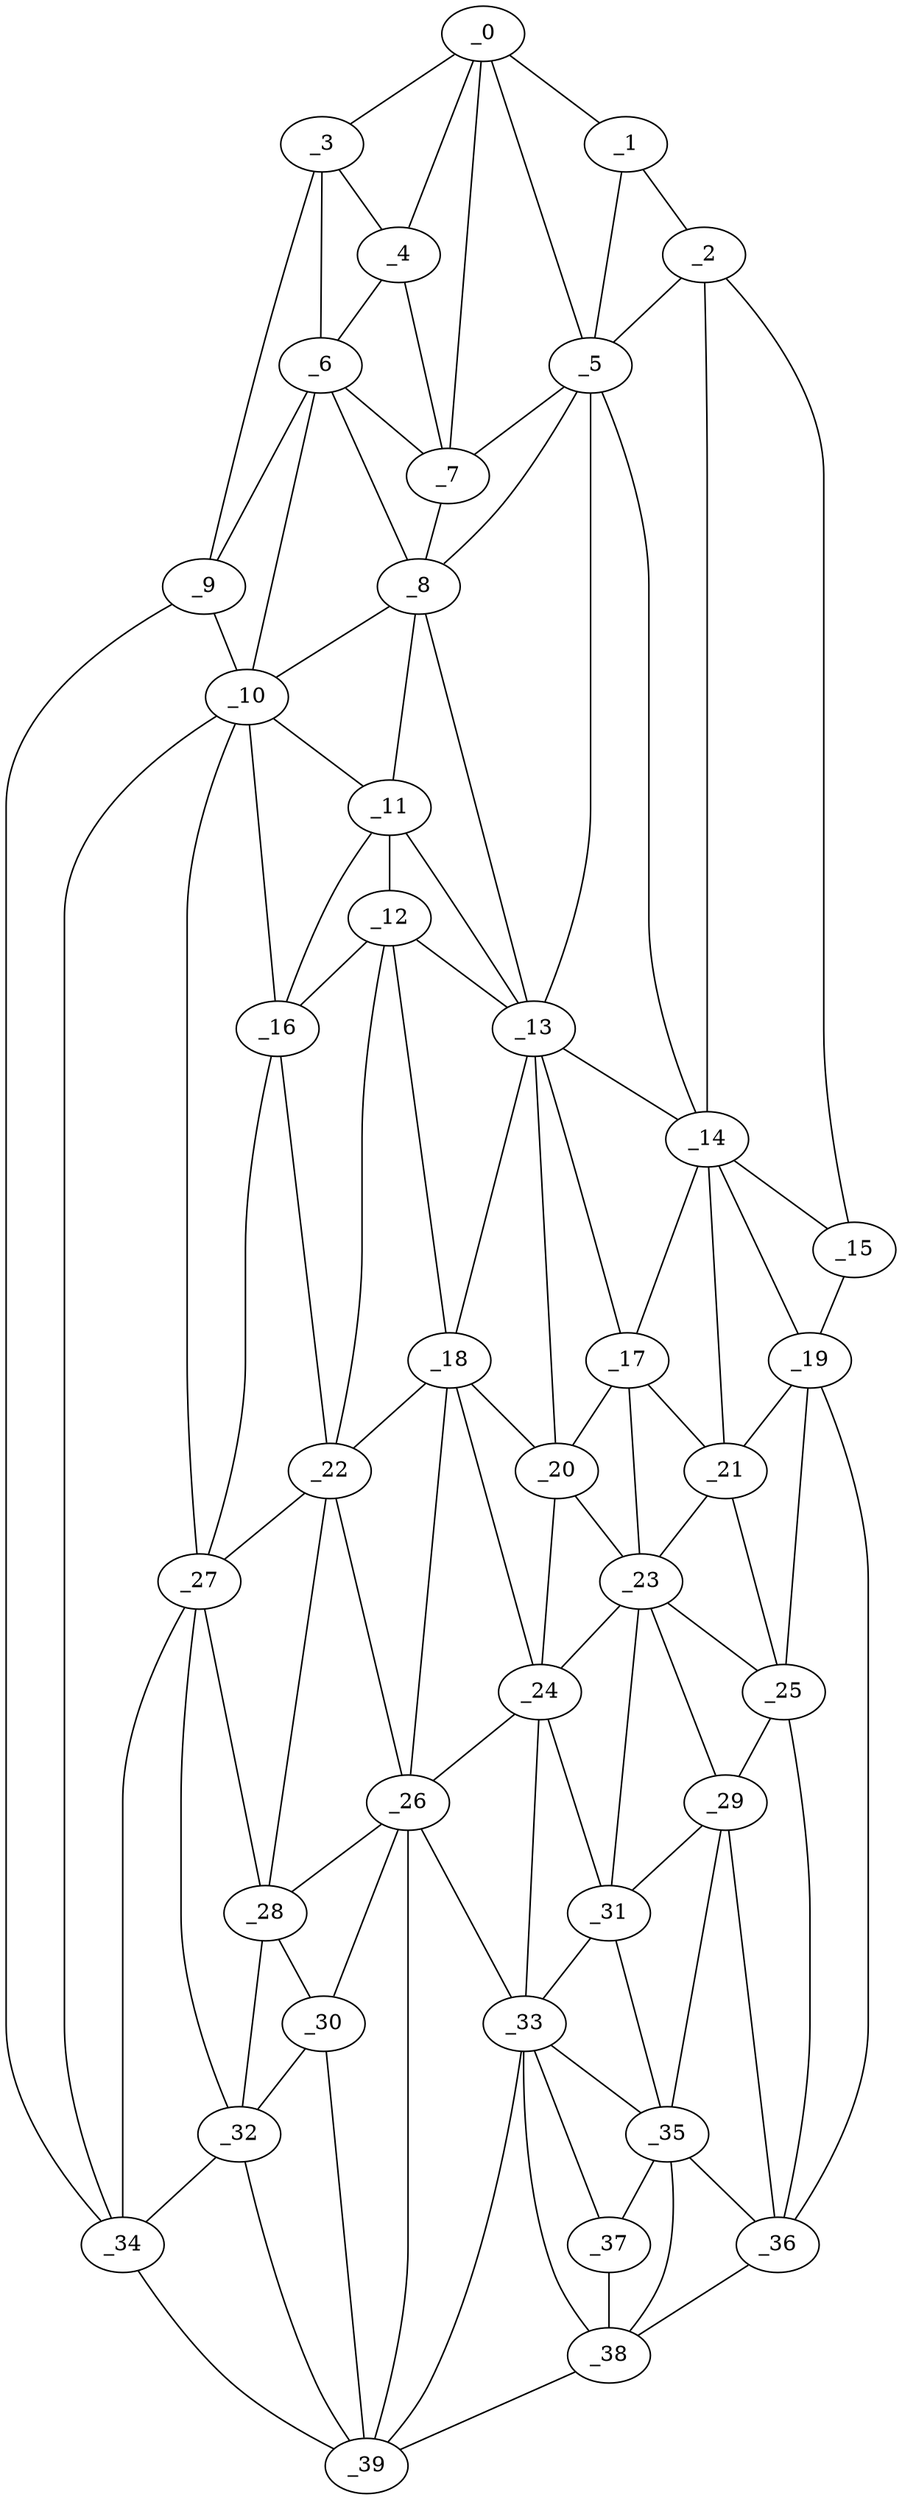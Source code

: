 graph "obj58__60.gxl" {
	_0	 [x=19,
		y=60];
	_1	 [x=20,
		y=86];
	_0 -- _1	 [valence=1];
	_3	 [x=27,
		y=15];
	_0 -- _3	 [valence=1];
	_4	 [x=29,
		y=43];
	_0 -- _4	 [valence=1];
	_5	 [x=30,
		y=72];
	_0 -- _5	 [valence=1];
	_7	 [x=41,
		y=47];
	_0 -- _7	 [valence=2];
	_2	 [x=25,
		y=95];
	_1 -- _2	 [valence=1];
	_1 -- _5	 [valence=2];
	_2 -- _5	 [valence=2];
	_14	 [x=68,
		y=98];
	_2 -- _14	 [valence=2];
	_15	 [x=68,
		y=105];
	_2 -- _15	 [valence=1];
	_3 -- _4	 [valence=2];
	_6	 [x=36,
		y=27];
	_3 -- _6	 [valence=1];
	_9	 [x=48,
		y=8];
	_3 -- _9	 [valence=1];
	_4 -- _6	 [valence=2];
	_4 -- _7	 [valence=1];
	_5 -- _7	 [valence=1];
	_8	 [x=45,
		y=46];
	_5 -- _8	 [valence=2];
	_13	 [x=66,
		y=71];
	_5 -- _13	 [valence=2];
	_5 -- _14	 [valence=1];
	_6 -- _7	 [valence=1];
	_6 -- _8	 [valence=2];
	_6 -- _9	 [valence=2];
	_10	 [x=58,
		y=16];
	_6 -- _10	 [valence=2];
	_7 -- _8	 [valence=2];
	_8 -- _10	 [valence=2];
	_11	 [x=60,
		y=48];
	_8 -- _11	 [valence=1];
	_8 -- _13	 [valence=1];
	_9 -- _10	 [valence=2];
	_34	 [x=102,
		y=14];
	_9 -- _34	 [valence=1];
	_10 -- _11	 [valence=2];
	_16	 [x=70,
		y=39];
	_10 -- _16	 [valence=2];
	_27	 [x=93,
		y=28];
	_10 -- _27	 [valence=2];
	_10 -- _34	 [valence=1];
	_12	 [x=65,
		y=48];
	_11 -- _12	 [valence=2];
	_11 -- _13	 [valence=1];
	_11 -- _16	 [valence=1];
	_12 -- _13	 [valence=1];
	_12 -- _16	 [valence=2];
	_18	 [x=76,
		y=66];
	_12 -- _18	 [valence=2];
	_22	 [x=81,
		y=47];
	_12 -- _22	 [valence=2];
	_13 -- _14	 [valence=2];
	_17	 [x=73,
		y=85];
	_13 -- _17	 [valence=2];
	_13 -- _18	 [valence=2];
	_20	 [x=78,
		y=74];
	_13 -- _20	 [valence=1];
	_14 -- _15	 [valence=2];
	_14 -- _17	 [valence=1];
	_19	 [x=77,
		y=107];
	_14 -- _19	 [valence=2];
	_21	 [x=79,
		y=94];
	_14 -- _21	 [valence=1];
	_15 -- _19	 [valence=1];
	_16 -- _22	 [valence=2];
	_16 -- _27	 [valence=2];
	_17 -- _20	 [valence=2];
	_17 -- _21	 [valence=2];
	_23	 [x=83,
		y=91];
	_17 -- _23	 [valence=2];
	_18 -- _20	 [valence=2];
	_18 -- _22	 [valence=1];
	_24	 [x=88,
		y=72];
	_18 -- _24	 [valence=1];
	_26	 [x=92,
		y=52];
	_18 -- _26	 [valence=2];
	_19 -- _21	 [valence=2];
	_25	 [x=88,
		y=102];
	_19 -- _25	 [valence=1];
	_36	 [x=107,
		y=97];
	_19 -- _36	 [valence=1];
	_20 -- _23	 [valence=2];
	_20 -- _24	 [valence=2];
	_21 -- _23	 [valence=2];
	_21 -- _25	 [valence=2];
	_22 -- _26	 [valence=2];
	_22 -- _27	 [valence=1];
	_28	 [x=93,
		y=43];
	_22 -- _28	 [valence=2];
	_23 -- _24	 [valence=2];
	_23 -- _25	 [valence=2];
	_29	 [x=95,
		y=88];
	_23 -- _29	 [valence=1];
	_31	 [x=96,
		y=78];
	_23 -- _31	 [valence=2];
	_24 -- _26	 [valence=2];
	_24 -- _31	 [valence=2];
	_33	 [x=101,
		y=69];
	_24 -- _33	 [valence=1];
	_25 -- _29	 [valence=2];
	_25 -- _36	 [valence=2];
	_26 -- _28	 [valence=1];
	_30	 [x=96,
		y=44];
	_26 -- _30	 [valence=1];
	_26 -- _33	 [valence=2];
	_39	 [x=117,
		y=53];
	_26 -- _39	 [valence=1];
	_27 -- _28	 [valence=2];
	_32	 [x=101,
		y=38];
	_27 -- _32	 [valence=1];
	_27 -- _34	 [valence=2];
	_28 -- _30	 [valence=2];
	_28 -- _32	 [valence=2];
	_29 -- _31	 [valence=2];
	_35	 [x=107,
		y=83];
	_29 -- _35	 [valence=1];
	_29 -- _36	 [valence=1];
	_30 -- _32	 [valence=1];
	_30 -- _39	 [valence=2];
	_31 -- _33	 [valence=1];
	_31 -- _35	 [valence=2];
	_32 -- _34	 [valence=2];
	_32 -- _39	 [valence=1];
	_33 -- _35	 [valence=2];
	_37	 [x=109,
		y=70];
	_33 -- _37	 [valence=1];
	_38	 [x=115,
		y=65];
	_33 -- _38	 [valence=2];
	_33 -- _39	 [valence=2];
	_34 -- _39	 [valence=1];
	_35 -- _36	 [valence=2];
	_35 -- _37	 [valence=2];
	_35 -- _38	 [valence=1];
	_36 -- _38	 [valence=1];
	_37 -- _38	 [valence=2];
	_38 -- _39	 [valence=1];
}
